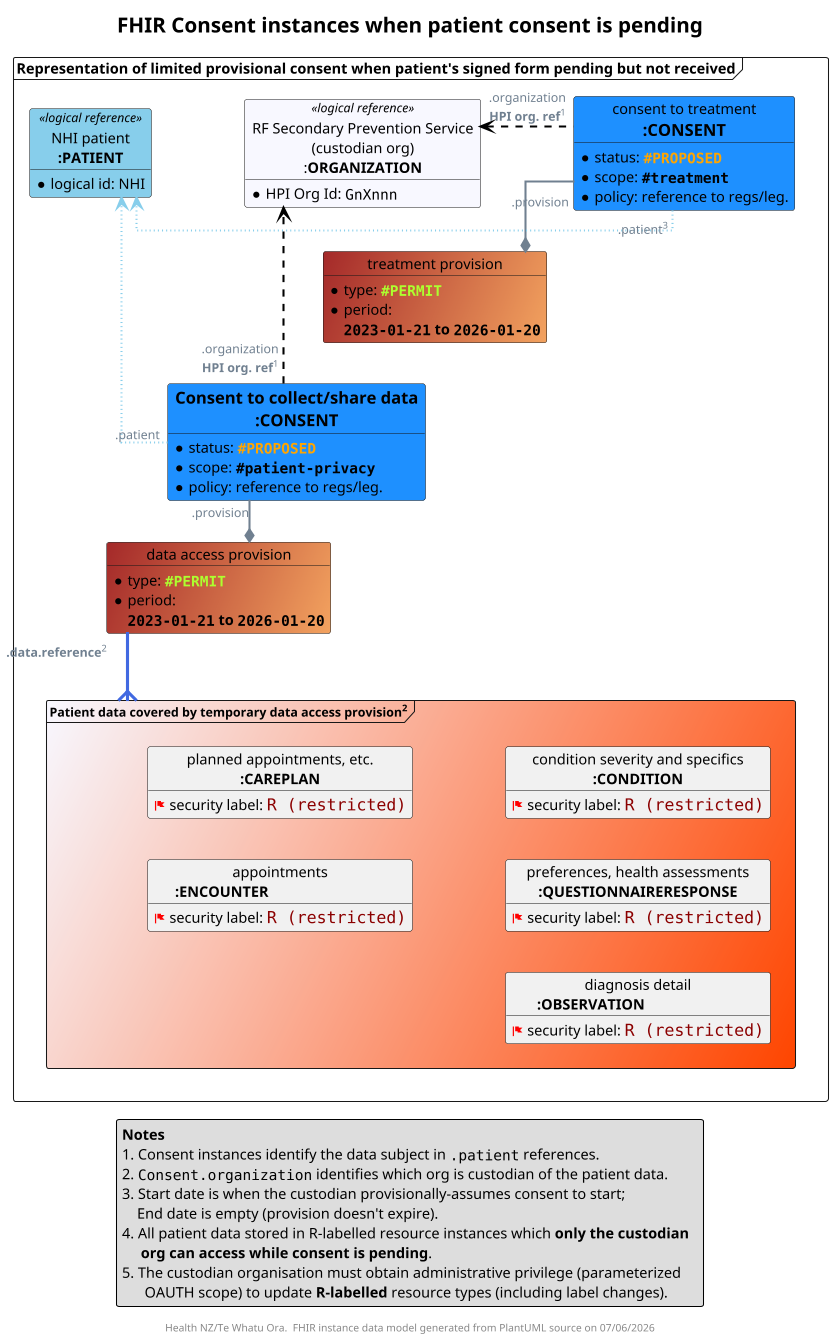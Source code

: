 @startuml obj-FHIR-data-consent-provisional

top to bottom direction
skinparam dpi 200
allow_mixing
scale 400 width

skinparam ActivityDiamondBackgroundColor #RoyalBlue
skinparam ArrowColor #SlateGrey   
skinparam ArrowFontColor #RoyalBlue
skinparam ArrowFontColor #SlateGrey  
skinparam ArrowFontSize 12
skinparam ArrowMessageAlignment left
skinparam BoxPadding 10
skinparam linetype ortho
skinparam nodesep 90
skinparam ranksep 40
skinparam roundcorner 5
skinparam sequenceArrowThickness 2
skinparam TitleFontSize 20

' create a object with security label
' usage: $SEC_LABELLED_INSTANCE(R1,"<object name>","<label Id")
!unquoted procedure $SEC_LABELLED_INSTANCE($Alias, $displayText="",$label="")
  object "$displayText" as $Alias {
    <color:Red><&flag> <Color:Black>security label: ""<size:16><color:DarkRed>$label""
  }
!endprocedure

title FHIR Consent instances when patient consent is pending

frame "Representation of limited provisional consent when patient's signed form pending but not received" as F {




  object "consent to treatment\n<size:16>**:CONSENT**" as TREATCONSENT #DodgerBlue {
    * status: ""<color:Orange>**#PROPOSED**</color>""
    * scope: ""**#treatment**""
    * policy: reference to regs/leg.
  }


  object "treatment provision" as TP #Brown/SandyBrown  {
    * type: ""<color:GreenYellow>**#PERMIT**""
    * period: 
      **""2023-01-21"" to ""2026-01-20""**
  }

  object "<size:16>**Consent to collect/share data**\n<size:16>**:CONSENT**" as DATACONSENT #DodgerBlue {
    * status: ""<color:Orange>**#PROPOSED**</color>""
    * scope: ""**#patient-privacy**""
    * policy: reference to regs/leg.
  }

  object "data access provision" as DAP #Brown/SandyBrown  {
    * type: ""<color:GreenYellow>**#PERMIT**""
    * period: 
      **""2023-01-21"" to ""2026-01-20""**
  }

  ' resources in other repos
  object "NHI patient\n**:PATIENT**" as PATIENT <<logical reference>> #SkyBlue {
    * logical id: NHI
  }

  object "RF Secondary Prevention Service\n(custodian org)\n:**ORGANIZATION**" as HPI <<logical reference>> #GhostWhite {
    * HPI Org Id: ""GnXnnn""
  }

  frame "<size:12>Patient data covered by temporary data access provision<sup>2</sup>" as COVERED #GhostWhite/OrangeRed {
    $SEC_LABELLED_INSTANCE(R1,"planned appointments, etc.\n<size:14>**:CAREPLAN**"                    ,"R (restricted)")
    $SEC_LABELLED_INSTANCE(R2,"condition severity and specifics\n<size:14>**:CONDITION**"             ,"R (restricted)")
    $SEC_LABELLED_INSTANCE(R3,"appointments\n<size:14>**:ENCOUNTER**                               "  ,"R (restricted)")
    $SEC_LABELLED_INSTANCE(R4,"preferences, health assessments\n<size:14>**:QUESTIONNAIRERESPONSE**"  ,"R (restricted)")
    $SEC_LABELLED_INSTANCE(R5,"diagnosis detail\n<size:14>**:OBSERVATION**                         "  ,"R (restricted)")
    R3 -[hidden]u- R1
    R4 -[hidden]u- R2
    R5 -[hidden]u- R4

  }
}

' positioning
TREATCONSENT -[hidden]d- TP
TP -[hidden]d- DATACONSENT


' connectors
DAP "**.data.reference**<sup>2</sup>" -[thickness=3,#RoyalBlue]--{ COVERED 


TREATCONSENT ".patient<sup>3</sup>" -[dotted,#SkyBlue,norank]-> PATIENT
TREATCONSENT -[norank]-* TP : "".provision""
TREATCONSENT ".organization\n**HPI org. ref**<sup>1</sup>" -[dashed,#Black]l-> HPI

DATACONSENT ".patient" -[dotted,#SkyBlue,norank]-> PATIENT
DATACONSENT -d-* DAP : "".provision""
DATACONSENT ".organization\n**HPI org. ref**<sup>1</sup>" -[dashed,#Black,norank]--> HPI

legend bottom
  **Notes**
  1. Consent instances identify the data subject in "".patient"" references.
  2. ""Consent.organization"" identifies which org is custodian of the patient data.
  3. Start date is when the custodian provisionally-assumes consent to start; 
      End date is empty (provision doesn't expire).
  4. All patient data stored in R-labelled resource instances which **only the custodian**
       **org can access while consent is pending**.
  5. The custodian organisation must obtain administrative privilege (parameterized 
        OAUTH scope) to update **R-labelled** resource types (including label changes).        
endlegend


footer "Health NZ/Te Whatu Ora.  FHIR instance data model generated from PlantUML source on %date('dd/MM/yyyy')"

@enduml